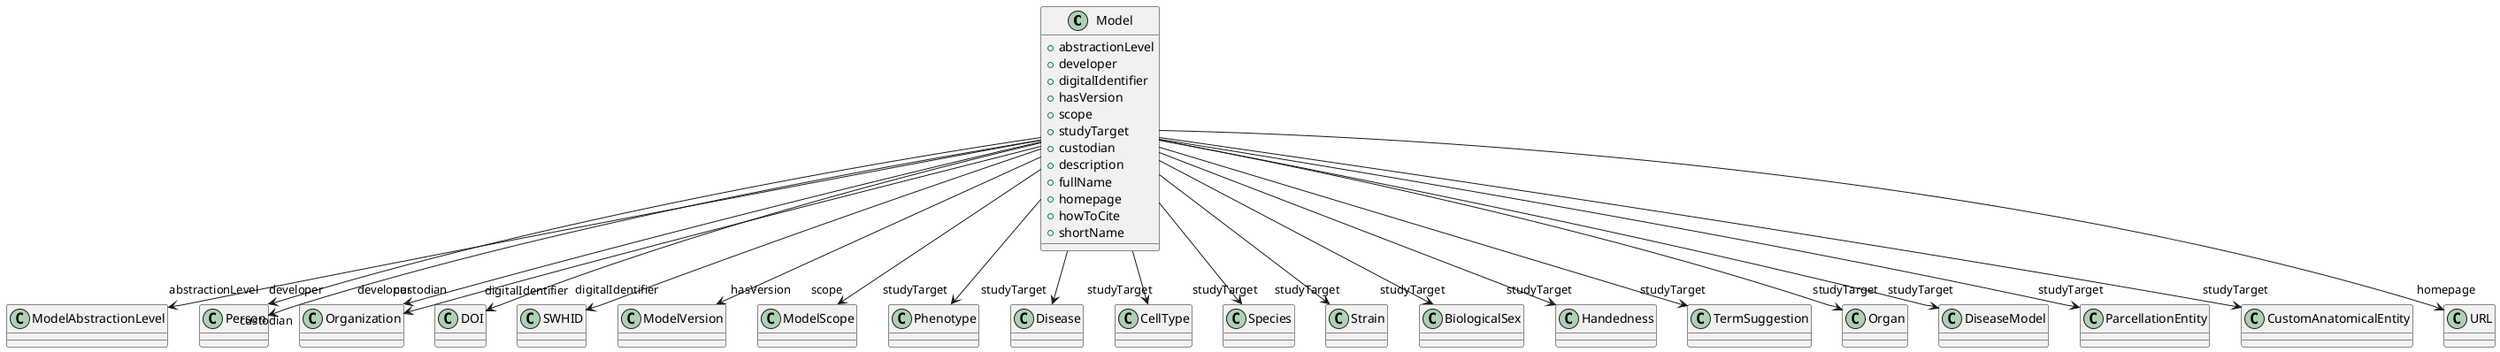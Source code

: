 @startuml
class Model {
+abstractionLevel
+developer
+digitalIdentifier
+hasVersion
+scope
+studyTarget
+custodian
+description
+fullName
+homepage
+howToCite
+shortName

}
Model -d-> "abstractionLevel" ModelAbstractionLevel
Model -d-> "developer" Person
Model -d-> "developer" Organization
Model -d-> "digitalIdentifier" DOI
Model -d-> "digitalIdentifier" SWHID
Model -d-> "hasVersion" ModelVersion
Model -d-> "scope" ModelScope
Model -d-> "studyTarget" Phenotype
Model -d-> "studyTarget" Disease
Model -d-> "studyTarget" CellType
Model -d-> "studyTarget" Species
Model -d-> "studyTarget" Strain
Model -d-> "studyTarget" BiologicalSex
Model -d-> "studyTarget" Handedness
Model -d-> "studyTarget" TermSuggestion
Model -d-> "studyTarget" Organ
Model -d-> "studyTarget" DiseaseModel
Model -d-> "studyTarget" ParcellationEntity
Model -d-> "studyTarget" CustomAnatomicalEntity
Model -d-> "custodian" Person
Model -d-> "custodian" Organization
Model -d-> "homepage" URL

@enduml